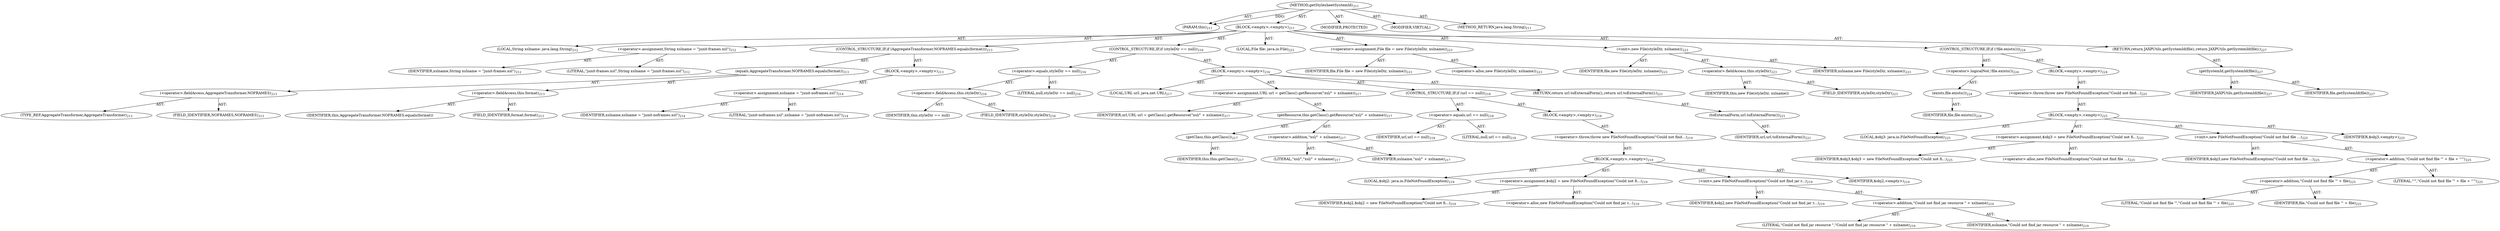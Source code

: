 digraph "getStylesheetSystemId" {  
"111669149708" [label = <(METHOD,getStylesheetSystemId)<SUB>211</SUB>> ]
"115964116998" [label = <(PARAM,this)<SUB>211</SUB>> ]
"25769803799" [label = <(BLOCK,&lt;empty&gt;,&lt;empty&gt;)<SUB>211</SUB>> ]
"94489280520" [label = <(LOCAL,String xslname: java.lang.String)<SUB>212</SUB>> ]
"30064771144" [label = <(&lt;operator&gt;.assignment,String xslname = &quot;junit-frames.xsl&quot;)<SUB>212</SUB>> ]
"68719476789" [label = <(IDENTIFIER,xslname,String xslname = &quot;junit-frames.xsl&quot;)<SUB>212</SUB>> ]
"90194313223" [label = <(LITERAL,&quot;junit-frames.xsl&quot;,String xslname = &quot;junit-frames.xsl&quot;)<SUB>212</SUB>> ]
"47244640265" [label = <(CONTROL_STRUCTURE,IF,if (AggregateTransformer.NOFRAMES.equals(format)))<SUB>213</SUB>> ]
"30064771145" [label = <(equals,AggregateTransformer.NOFRAMES.equals(format))<SUB>213</SUB>> ]
"30064771146" [label = <(&lt;operator&gt;.fieldAccess,AggregateTransformer.NOFRAMES)<SUB>213</SUB>> ]
"180388626437" [label = <(TYPE_REF,AggregateTransformer,AggregateTransformer)<SUB>213</SUB>> ]
"55834574869" [label = <(FIELD_IDENTIFIER,NOFRAMES,NOFRAMES)<SUB>213</SUB>> ]
"30064771147" [label = <(&lt;operator&gt;.fieldAccess,this.format)<SUB>213</SUB>> ]
"68719476790" [label = <(IDENTIFIER,this,AggregateTransformer.NOFRAMES.equals(format))> ]
"55834574870" [label = <(FIELD_IDENTIFIER,format,format)<SUB>213</SUB>> ]
"25769803800" [label = <(BLOCK,&lt;empty&gt;,&lt;empty&gt;)<SUB>213</SUB>> ]
"30064771148" [label = <(&lt;operator&gt;.assignment,xslname = &quot;junit-noframes.xsl&quot;)<SUB>214</SUB>> ]
"68719476791" [label = <(IDENTIFIER,xslname,xslname = &quot;junit-noframes.xsl&quot;)<SUB>214</SUB>> ]
"90194313224" [label = <(LITERAL,&quot;junit-noframes.xsl&quot;,xslname = &quot;junit-noframes.xsl&quot;)<SUB>214</SUB>> ]
"47244640266" [label = <(CONTROL_STRUCTURE,IF,if (styleDir == null))<SUB>216</SUB>> ]
"30064771149" [label = <(&lt;operator&gt;.equals,styleDir == null)<SUB>216</SUB>> ]
"30064771150" [label = <(&lt;operator&gt;.fieldAccess,this.styleDir)<SUB>216</SUB>> ]
"68719476792" [label = <(IDENTIFIER,this,styleDir == null)> ]
"55834574871" [label = <(FIELD_IDENTIFIER,styleDir,styleDir)<SUB>216</SUB>> ]
"90194313225" [label = <(LITERAL,null,styleDir == null)<SUB>216</SUB>> ]
"25769803801" [label = <(BLOCK,&lt;empty&gt;,&lt;empty&gt;)<SUB>216</SUB>> ]
"94489280521" [label = <(LOCAL,URL url: java.net.URL)<SUB>217</SUB>> ]
"30064771151" [label = <(&lt;operator&gt;.assignment,URL url = getClass().getResource(&quot;xsl/&quot; + xslname))<SUB>217</SUB>> ]
"68719476793" [label = <(IDENTIFIER,url,URL url = getClass().getResource(&quot;xsl/&quot; + xslname))<SUB>217</SUB>> ]
"30064771152" [label = <(getResource,this.getClass().getResource(&quot;xsl/&quot; + xslname))<SUB>217</SUB>> ]
"30064771153" [label = <(getClass,this.getClass())<SUB>217</SUB>> ]
"68719476743" [label = <(IDENTIFIER,this,this.getClass())<SUB>217</SUB>> ]
"30064771154" [label = <(&lt;operator&gt;.addition,&quot;xsl/&quot; + xslname)<SUB>217</SUB>> ]
"90194313226" [label = <(LITERAL,&quot;xsl/&quot;,&quot;xsl/&quot; + xslname)<SUB>217</SUB>> ]
"68719476794" [label = <(IDENTIFIER,xslname,&quot;xsl/&quot; + xslname)<SUB>217</SUB>> ]
"47244640267" [label = <(CONTROL_STRUCTURE,IF,if (url == null))<SUB>218</SUB>> ]
"30064771155" [label = <(&lt;operator&gt;.equals,url == null)<SUB>218</SUB>> ]
"68719476795" [label = <(IDENTIFIER,url,url == null)<SUB>218</SUB>> ]
"90194313227" [label = <(LITERAL,null,url == null)<SUB>218</SUB>> ]
"25769803802" [label = <(BLOCK,&lt;empty&gt;,&lt;empty&gt;)<SUB>218</SUB>> ]
"30064771156" [label = <(&lt;operator&gt;.throw,throw new FileNotFoundException(&quot;Could not find...)<SUB>219</SUB>> ]
"25769803803" [label = <(BLOCK,&lt;empty&gt;,&lt;empty&gt;)<SUB>219</SUB>> ]
"94489280522" [label = <(LOCAL,$obj2: java.io.FileNotFoundException)<SUB>219</SUB>> ]
"30064771157" [label = <(&lt;operator&gt;.assignment,$obj2 = new FileNotFoundException(&quot;Could not fi...)<SUB>219</SUB>> ]
"68719476796" [label = <(IDENTIFIER,$obj2,$obj2 = new FileNotFoundException(&quot;Could not fi...)<SUB>219</SUB>> ]
"30064771158" [label = <(&lt;operator&gt;.alloc,new FileNotFoundException(&quot;Could not find jar r...)<SUB>219</SUB>> ]
"30064771159" [label = <(&lt;init&gt;,new FileNotFoundException(&quot;Could not find jar r...)<SUB>219</SUB>> ]
"68719476797" [label = <(IDENTIFIER,$obj2,new FileNotFoundException(&quot;Could not find jar r...)<SUB>219</SUB>> ]
"30064771160" [label = <(&lt;operator&gt;.addition,&quot;Could not find jar resource &quot; + xslname)<SUB>219</SUB>> ]
"90194313228" [label = <(LITERAL,&quot;Could not find jar resource &quot;,&quot;Could not find jar resource &quot; + xslname)<SUB>219</SUB>> ]
"68719476798" [label = <(IDENTIFIER,xslname,&quot;Could not find jar resource &quot; + xslname)<SUB>219</SUB>> ]
"68719476799" [label = <(IDENTIFIER,$obj2,&lt;empty&gt;)<SUB>219</SUB>> ]
"146028888066" [label = <(RETURN,return url.toExternalForm();,return url.toExternalForm();)<SUB>221</SUB>> ]
"30064771161" [label = <(toExternalForm,url.toExternalForm())<SUB>221</SUB>> ]
"68719476800" [label = <(IDENTIFIER,url,url.toExternalForm())<SUB>221</SUB>> ]
"94489280523" [label = <(LOCAL,File file: java.io.File)<SUB>223</SUB>> ]
"30064771162" [label = <(&lt;operator&gt;.assignment,File file = new File(styleDir, xslname))<SUB>223</SUB>> ]
"68719476801" [label = <(IDENTIFIER,file,File file = new File(styleDir, xslname))<SUB>223</SUB>> ]
"30064771163" [label = <(&lt;operator&gt;.alloc,new File(styleDir, xslname))<SUB>223</SUB>> ]
"30064771164" [label = <(&lt;init&gt;,new File(styleDir, xslname))<SUB>223</SUB>> ]
"68719476802" [label = <(IDENTIFIER,file,new File(styleDir, xslname))<SUB>223</SUB>> ]
"30064771165" [label = <(&lt;operator&gt;.fieldAccess,this.styleDir)<SUB>223</SUB>> ]
"68719476803" [label = <(IDENTIFIER,this,new File(styleDir, xslname))> ]
"55834574872" [label = <(FIELD_IDENTIFIER,styleDir,styleDir)<SUB>223</SUB>> ]
"68719476804" [label = <(IDENTIFIER,xslname,new File(styleDir, xslname))<SUB>223</SUB>> ]
"47244640268" [label = <(CONTROL_STRUCTURE,IF,if (!file.exists()))<SUB>224</SUB>> ]
"30064771166" [label = <(&lt;operator&gt;.logicalNot,!file.exists())<SUB>224</SUB>> ]
"30064771167" [label = <(exists,file.exists())<SUB>224</SUB>> ]
"68719476805" [label = <(IDENTIFIER,file,file.exists())<SUB>224</SUB>> ]
"25769803804" [label = <(BLOCK,&lt;empty&gt;,&lt;empty&gt;)<SUB>224</SUB>> ]
"30064771168" [label = <(&lt;operator&gt;.throw,throw new FileNotFoundException(&quot;Could not find...)<SUB>225</SUB>> ]
"25769803805" [label = <(BLOCK,&lt;empty&gt;,&lt;empty&gt;)<SUB>225</SUB>> ]
"94489280524" [label = <(LOCAL,$obj3: java.io.FileNotFoundException)<SUB>225</SUB>> ]
"30064771169" [label = <(&lt;operator&gt;.assignment,$obj3 = new FileNotFoundException(&quot;Could not fi...)<SUB>225</SUB>> ]
"68719476806" [label = <(IDENTIFIER,$obj3,$obj3 = new FileNotFoundException(&quot;Could not fi...)<SUB>225</SUB>> ]
"30064771170" [label = <(&lt;operator&gt;.alloc,new FileNotFoundException(&quot;Could not find file ...)<SUB>225</SUB>> ]
"30064771171" [label = <(&lt;init&gt;,new FileNotFoundException(&quot;Could not find file ...)<SUB>225</SUB>> ]
"68719476807" [label = <(IDENTIFIER,$obj3,new FileNotFoundException(&quot;Could not find file ...)<SUB>225</SUB>> ]
"30064771172" [label = <(&lt;operator&gt;.addition,&quot;Could not find file '&quot; + file + &quot;'&quot;)<SUB>225</SUB>> ]
"30064771173" [label = <(&lt;operator&gt;.addition,&quot;Could not find file '&quot; + file)<SUB>225</SUB>> ]
"90194313229" [label = <(LITERAL,&quot;Could not find file '&quot;,&quot;Could not find file '&quot; + file)<SUB>225</SUB>> ]
"68719476808" [label = <(IDENTIFIER,file,&quot;Could not find file '&quot; + file)<SUB>225</SUB>> ]
"90194313230" [label = <(LITERAL,&quot;'&quot;,&quot;Could not find file '&quot; + file + &quot;'&quot;)<SUB>225</SUB>> ]
"68719476809" [label = <(IDENTIFIER,$obj3,&lt;empty&gt;)<SUB>225</SUB>> ]
"146028888067" [label = <(RETURN,return JAXPUtils.getSystemId(file);,return JAXPUtils.getSystemId(file);)<SUB>227</SUB>> ]
"30064771174" [label = <(getSystemId,getSystemId(file))<SUB>227</SUB>> ]
"68719476810" [label = <(IDENTIFIER,JAXPUtils,getSystemId(file))<SUB>227</SUB>> ]
"68719476811" [label = <(IDENTIFIER,file,getSystemId(file))<SUB>227</SUB>> ]
"133143986214" [label = <(MODIFIER,PROTECTED)> ]
"133143986215" [label = <(MODIFIER,VIRTUAL)> ]
"128849018892" [label = <(METHOD_RETURN,java.lang.String)<SUB>211</SUB>> ]
  "111669149708" -> "115964116998"  [ label = "AST: "] 
  "111669149708" -> "25769803799"  [ label = "AST: "] 
  "111669149708" -> "133143986214"  [ label = "AST: "] 
  "111669149708" -> "133143986215"  [ label = "AST: "] 
  "111669149708" -> "128849018892"  [ label = "AST: "] 
  "25769803799" -> "94489280520"  [ label = "AST: "] 
  "25769803799" -> "30064771144"  [ label = "AST: "] 
  "25769803799" -> "47244640265"  [ label = "AST: "] 
  "25769803799" -> "47244640266"  [ label = "AST: "] 
  "25769803799" -> "94489280523"  [ label = "AST: "] 
  "25769803799" -> "30064771162"  [ label = "AST: "] 
  "25769803799" -> "30064771164"  [ label = "AST: "] 
  "25769803799" -> "47244640268"  [ label = "AST: "] 
  "25769803799" -> "146028888067"  [ label = "AST: "] 
  "30064771144" -> "68719476789"  [ label = "AST: "] 
  "30064771144" -> "90194313223"  [ label = "AST: "] 
  "47244640265" -> "30064771145"  [ label = "AST: "] 
  "47244640265" -> "25769803800"  [ label = "AST: "] 
  "30064771145" -> "30064771146"  [ label = "AST: "] 
  "30064771145" -> "30064771147"  [ label = "AST: "] 
  "30064771146" -> "180388626437"  [ label = "AST: "] 
  "30064771146" -> "55834574869"  [ label = "AST: "] 
  "30064771147" -> "68719476790"  [ label = "AST: "] 
  "30064771147" -> "55834574870"  [ label = "AST: "] 
  "25769803800" -> "30064771148"  [ label = "AST: "] 
  "30064771148" -> "68719476791"  [ label = "AST: "] 
  "30064771148" -> "90194313224"  [ label = "AST: "] 
  "47244640266" -> "30064771149"  [ label = "AST: "] 
  "47244640266" -> "25769803801"  [ label = "AST: "] 
  "30064771149" -> "30064771150"  [ label = "AST: "] 
  "30064771149" -> "90194313225"  [ label = "AST: "] 
  "30064771150" -> "68719476792"  [ label = "AST: "] 
  "30064771150" -> "55834574871"  [ label = "AST: "] 
  "25769803801" -> "94489280521"  [ label = "AST: "] 
  "25769803801" -> "30064771151"  [ label = "AST: "] 
  "25769803801" -> "47244640267"  [ label = "AST: "] 
  "25769803801" -> "146028888066"  [ label = "AST: "] 
  "30064771151" -> "68719476793"  [ label = "AST: "] 
  "30064771151" -> "30064771152"  [ label = "AST: "] 
  "30064771152" -> "30064771153"  [ label = "AST: "] 
  "30064771152" -> "30064771154"  [ label = "AST: "] 
  "30064771153" -> "68719476743"  [ label = "AST: "] 
  "30064771154" -> "90194313226"  [ label = "AST: "] 
  "30064771154" -> "68719476794"  [ label = "AST: "] 
  "47244640267" -> "30064771155"  [ label = "AST: "] 
  "47244640267" -> "25769803802"  [ label = "AST: "] 
  "30064771155" -> "68719476795"  [ label = "AST: "] 
  "30064771155" -> "90194313227"  [ label = "AST: "] 
  "25769803802" -> "30064771156"  [ label = "AST: "] 
  "30064771156" -> "25769803803"  [ label = "AST: "] 
  "25769803803" -> "94489280522"  [ label = "AST: "] 
  "25769803803" -> "30064771157"  [ label = "AST: "] 
  "25769803803" -> "30064771159"  [ label = "AST: "] 
  "25769803803" -> "68719476799"  [ label = "AST: "] 
  "30064771157" -> "68719476796"  [ label = "AST: "] 
  "30064771157" -> "30064771158"  [ label = "AST: "] 
  "30064771159" -> "68719476797"  [ label = "AST: "] 
  "30064771159" -> "30064771160"  [ label = "AST: "] 
  "30064771160" -> "90194313228"  [ label = "AST: "] 
  "30064771160" -> "68719476798"  [ label = "AST: "] 
  "146028888066" -> "30064771161"  [ label = "AST: "] 
  "30064771161" -> "68719476800"  [ label = "AST: "] 
  "30064771162" -> "68719476801"  [ label = "AST: "] 
  "30064771162" -> "30064771163"  [ label = "AST: "] 
  "30064771164" -> "68719476802"  [ label = "AST: "] 
  "30064771164" -> "30064771165"  [ label = "AST: "] 
  "30064771164" -> "68719476804"  [ label = "AST: "] 
  "30064771165" -> "68719476803"  [ label = "AST: "] 
  "30064771165" -> "55834574872"  [ label = "AST: "] 
  "47244640268" -> "30064771166"  [ label = "AST: "] 
  "47244640268" -> "25769803804"  [ label = "AST: "] 
  "30064771166" -> "30064771167"  [ label = "AST: "] 
  "30064771167" -> "68719476805"  [ label = "AST: "] 
  "25769803804" -> "30064771168"  [ label = "AST: "] 
  "30064771168" -> "25769803805"  [ label = "AST: "] 
  "25769803805" -> "94489280524"  [ label = "AST: "] 
  "25769803805" -> "30064771169"  [ label = "AST: "] 
  "25769803805" -> "30064771171"  [ label = "AST: "] 
  "25769803805" -> "68719476809"  [ label = "AST: "] 
  "30064771169" -> "68719476806"  [ label = "AST: "] 
  "30064771169" -> "30064771170"  [ label = "AST: "] 
  "30064771171" -> "68719476807"  [ label = "AST: "] 
  "30064771171" -> "30064771172"  [ label = "AST: "] 
  "30064771172" -> "30064771173"  [ label = "AST: "] 
  "30064771172" -> "90194313230"  [ label = "AST: "] 
  "30064771173" -> "90194313229"  [ label = "AST: "] 
  "30064771173" -> "68719476808"  [ label = "AST: "] 
  "146028888067" -> "30064771174"  [ label = "AST: "] 
  "30064771174" -> "68719476810"  [ label = "AST: "] 
  "30064771174" -> "68719476811"  [ label = "AST: "] 
  "111669149708" -> "115964116998"  [ label = "DDG: "] 
}
